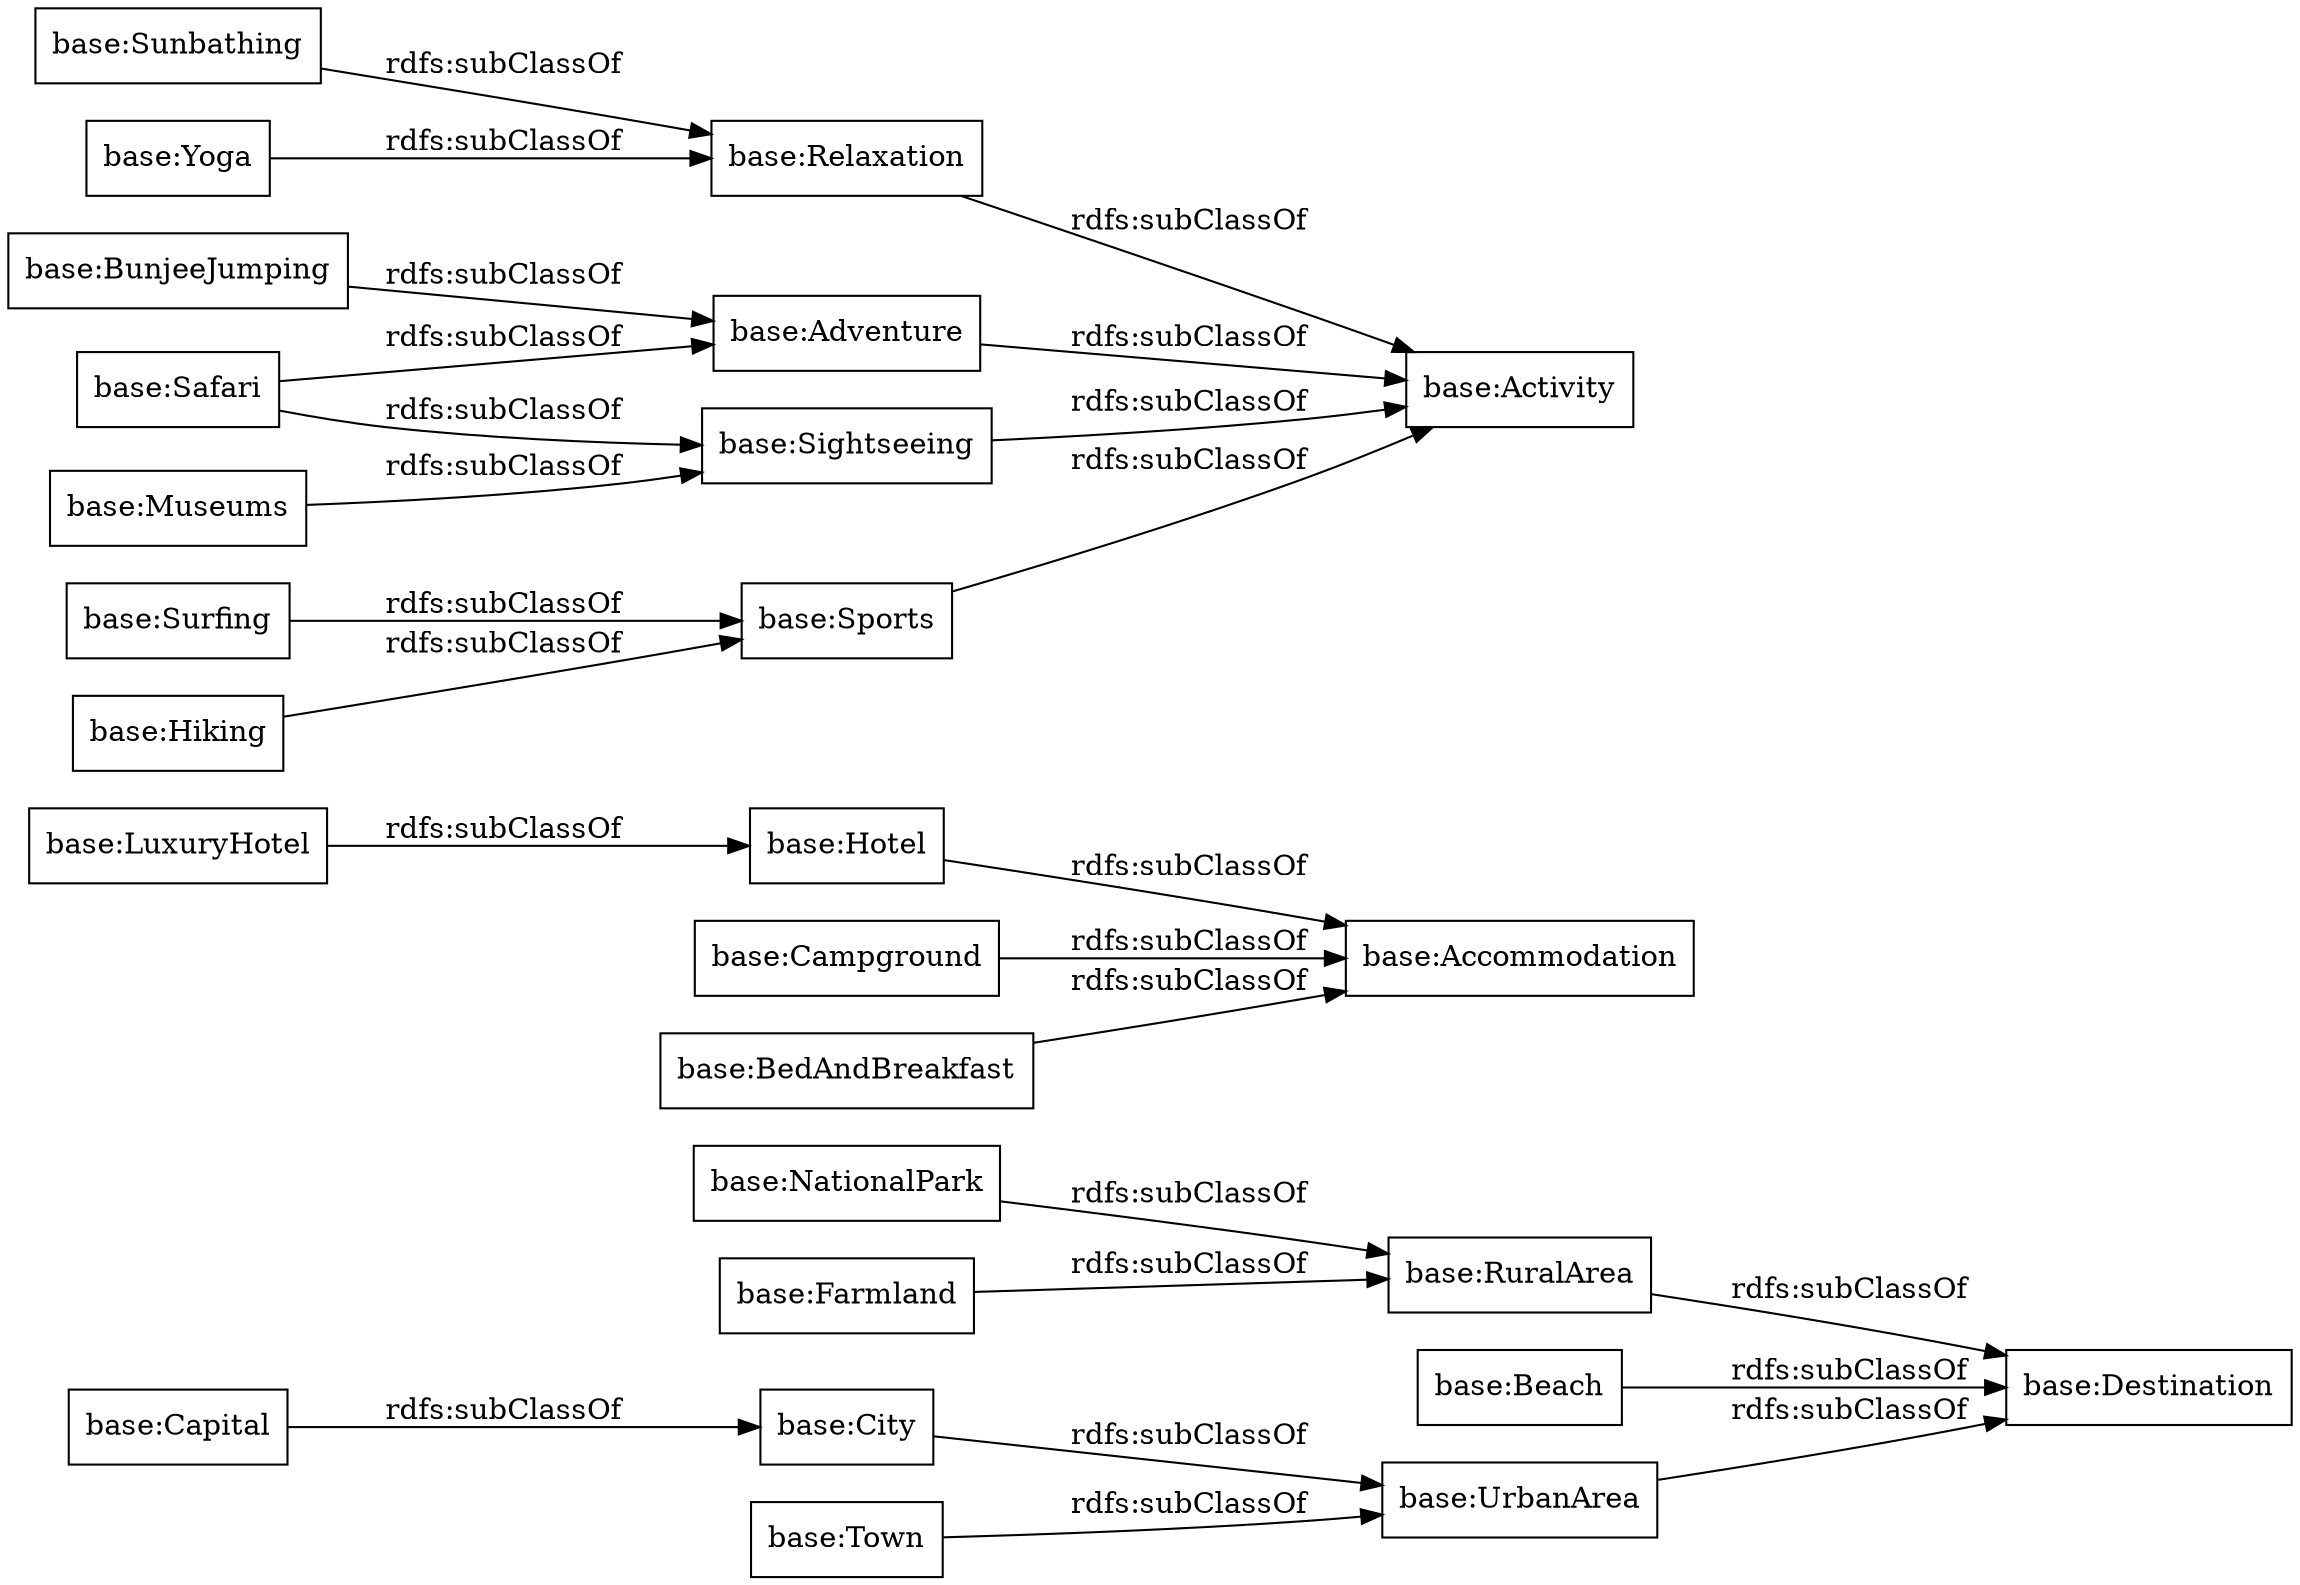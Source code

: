 digraph ar2dtool_diagram { 
rankdir=LR;
size="1000"
node [shape = rectangle, color="black"]; "base:UrbanArea" "base:City" "base:LuxuryHotel" "base:Hotel" "base:Campground" "base:Town" "base:Sightseeing" "base:RuralArea" "base:NationalPark" "base:BedAndBreakfast" "base:Destination" "base:Capital" "base:Beach" "base:Hiking" "base:Sunbathing" "base:Museums" "base:Accommodation" "base:Yoga" "base:Relaxation" "base:Farmland" "base:Surfing" "base:Activity" "base:BunjeeJumping" "base:Adventure" "base:Safari" "base:Sports" ; /*classes style*/
	"base:Relaxation" -> "base:Activity" [ label = "rdfs:subClassOf" ];
	"base:Capital" -> "base:City" [ label = "rdfs:subClassOf" ];
	"base:BedAndBreakfast" -> "base:Accommodation" [ label = "rdfs:subClassOf" ];
	"base:Town" -> "base:UrbanArea" [ label = "rdfs:subClassOf" ];
	"base:NationalPark" -> "base:RuralArea" [ label = "rdfs:subClassOf" ];
	"base:City" -> "base:UrbanArea" [ label = "rdfs:subClassOf" ];
	"base:Sports" -> "base:Activity" [ label = "rdfs:subClassOf" ];
	"base:Surfing" -> "base:Sports" [ label = "rdfs:subClassOf" ];
	"base:Farmland" -> "base:RuralArea" [ label = "rdfs:subClassOf" ];
	"base:Museums" -> "base:Sightseeing" [ label = "rdfs:subClassOf" ];
	"base:UrbanArea" -> "base:Destination" [ label = "rdfs:subClassOf" ];
	"base:Yoga" -> "base:Relaxation" [ label = "rdfs:subClassOf" ];
	"base:Safari" -> "base:Sightseeing" [ label = "rdfs:subClassOf" ];
	"base:Safari" -> "base:Adventure" [ label = "rdfs:subClassOf" ];
	"base:RuralArea" -> "base:Destination" [ label = "rdfs:subClassOf" ];
	"base:LuxuryHotel" -> "base:Hotel" [ label = "rdfs:subClassOf" ];
	"base:Sightseeing" -> "base:Activity" [ label = "rdfs:subClassOf" ];
	"base:Campground" -> "base:Accommodation" [ label = "rdfs:subClassOf" ];
	"base:Hotel" -> "base:Accommodation" [ label = "rdfs:subClassOf" ];
	"base:Beach" -> "base:Destination" [ label = "rdfs:subClassOf" ];
	"base:Hiking" -> "base:Sports" [ label = "rdfs:subClassOf" ];
	"base:BunjeeJumping" -> "base:Adventure" [ label = "rdfs:subClassOf" ];
	"base:Adventure" -> "base:Activity" [ label = "rdfs:subClassOf" ];
	"base:Sunbathing" -> "base:Relaxation" [ label = "rdfs:subClassOf" ];

}
